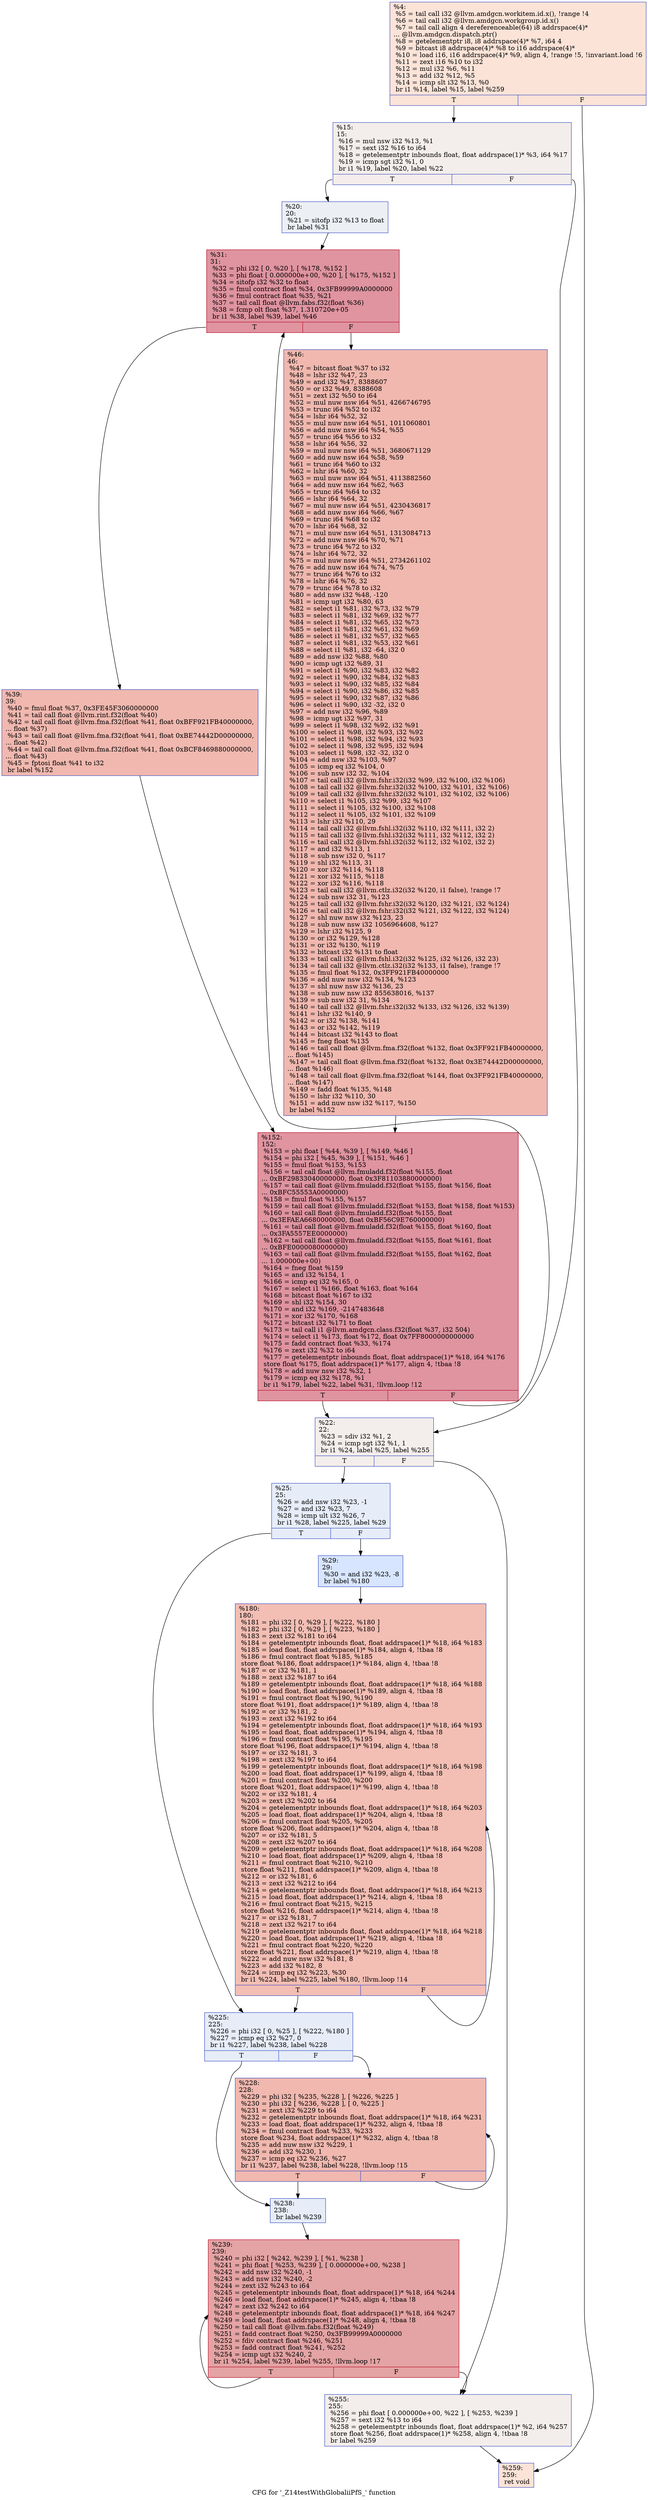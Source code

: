 digraph "CFG for '_Z14testWithGlobaliiPfS_' function" {
	label="CFG for '_Z14testWithGlobaliiPfS_' function";

	Node0x4c95340 [shape=record,color="#3d50c3ff", style=filled, fillcolor="#f6bfa670",label="{%4:\l  %5 = tail call i32 @llvm.amdgcn.workitem.id.x(), !range !4\l  %6 = tail call i32 @llvm.amdgcn.workgroup.id.x()\l  %7 = tail call align 4 dereferenceable(64) i8 addrspace(4)*\l... @llvm.amdgcn.dispatch.ptr()\l  %8 = getelementptr i8, i8 addrspace(4)* %7, i64 4\l  %9 = bitcast i8 addrspace(4)* %8 to i16 addrspace(4)*\l  %10 = load i16, i16 addrspace(4)* %9, align 4, !range !5, !invariant.load !6\l  %11 = zext i16 %10 to i32\l  %12 = mul i32 %6, %11\l  %13 = add i32 %12, %5\l  %14 = icmp slt i32 %13, %0\l  br i1 %14, label %15, label %259\l|{<s0>T|<s1>F}}"];
	Node0x4c95340:s0 -> Node0x4c95390;
	Node0x4c95340:s1 -> Node0x4c972d0;
	Node0x4c95390 [shape=record,color="#3d50c3ff", style=filled, fillcolor="#e5d8d170",label="{%15:\l15:                                               \l  %16 = mul nsw i32 %13, %1\l  %17 = sext i32 %16 to i64\l  %18 = getelementptr inbounds float, float addrspace(1)* %3, i64 %17\l  %19 = icmp sgt i32 %1, 0\l  br i1 %19, label %20, label %22\l|{<s0>T|<s1>F}}"];
	Node0x4c95390:s0 -> Node0x4c976e0;
	Node0x4c95390:s1 -> Node0x4c97730;
	Node0x4c976e0 [shape=record,color="#3d50c3ff", style=filled, fillcolor="#d4dbe670",label="{%20:\l20:                                               \l  %21 = sitofp i32 %13 to float\l  br label %31\l}"];
	Node0x4c976e0 -> Node0x4c978e0;
	Node0x4c97730 [shape=record,color="#3d50c3ff", style=filled, fillcolor="#e5d8d170",label="{%22:\l22:                                               \l  %23 = sdiv i32 %1, 2\l  %24 = icmp sgt i32 %1, 1\l  br i1 %24, label %25, label %255\l|{<s0>T|<s1>F}}"];
	Node0x4c97730:s0 -> Node0x4c97b20;
	Node0x4c97730:s1 -> Node0x4c97b70;
	Node0x4c97b20 [shape=record,color="#3d50c3ff", style=filled, fillcolor="#c7d7f070",label="{%25:\l25:                                               \l  %26 = add nsw i32 %23, -1\l  %27 = and i32 %23, 7\l  %28 = icmp ult i32 %26, 7\l  br i1 %28, label %225, label %29\l|{<s0>T|<s1>F}}"];
	Node0x4c97b20:s0 -> Node0x4c97ec0;
	Node0x4c97b20:s1 -> Node0x4c97f10;
	Node0x4c97f10 [shape=record,color="#3d50c3ff", style=filled, fillcolor="#a7c5fe70",label="{%29:\l29:                                               \l  %30 = and i32 %23, -8\l  br label %180\l}"];
	Node0x4c97f10 -> Node0x4c98110;
	Node0x4c978e0 [shape=record,color="#b70d28ff", style=filled, fillcolor="#b70d2870",label="{%31:\l31:                                               \l  %32 = phi i32 [ 0, %20 ], [ %178, %152 ]\l  %33 = phi float [ 0.000000e+00, %20 ], [ %175, %152 ]\l  %34 = sitofp i32 %32 to float\l  %35 = fmul contract float %34, 0x3FB99999A0000000\l  %36 = fmul contract float %35, %21\l  %37 = tail call float @llvm.fabs.f32(float %36)\l  %38 = fcmp olt float %37, 1.310720e+05\l  br i1 %38, label %39, label %46\l|{<s0>T|<s1>F}}"];
	Node0x4c978e0:s0 -> Node0x4c99450;
	Node0x4c978e0:s1 -> Node0x4c994e0;
	Node0x4c99450 [shape=record,color="#3d50c3ff", style=filled, fillcolor="#dc5d4a70",label="{%39:\l39:                                               \l  %40 = fmul float %37, 0x3FE45F3060000000\l  %41 = tail call float @llvm.rint.f32(float %40)\l  %42 = tail call float @llvm.fma.f32(float %41, float 0xBFF921FB40000000,\l... float %37)\l  %43 = tail call float @llvm.fma.f32(float %41, float 0xBE74442D00000000,\l... float %42)\l  %44 = tail call float @llvm.fma.f32(float %41, float 0xBCF8469880000000,\l... float %43)\l  %45 = fptosi float %41 to i32\l  br label %152\l}"];
	Node0x4c99450 -> Node0x4c98200;
	Node0x4c994e0 [shape=record,color="#3d50c3ff", style=filled, fillcolor="#dc5d4a70",label="{%46:\l46:                                               \l  %47 = bitcast float %37 to i32\l  %48 = lshr i32 %47, 23\l  %49 = and i32 %47, 8388607\l  %50 = or i32 %49, 8388608\l  %51 = zext i32 %50 to i64\l  %52 = mul nuw nsw i64 %51, 4266746795\l  %53 = trunc i64 %52 to i32\l  %54 = lshr i64 %52, 32\l  %55 = mul nuw nsw i64 %51, 1011060801\l  %56 = add nuw nsw i64 %54, %55\l  %57 = trunc i64 %56 to i32\l  %58 = lshr i64 %56, 32\l  %59 = mul nuw nsw i64 %51, 3680671129\l  %60 = add nuw nsw i64 %58, %59\l  %61 = trunc i64 %60 to i32\l  %62 = lshr i64 %60, 32\l  %63 = mul nuw nsw i64 %51, 4113882560\l  %64 = add nuw nsw i64 %62, %63\l  %65 = trunc i64 %64 to i32\l  %66 = lshr i64 %64, 32\l  %67 = mul nuw nsw i64 %51, 4230436817\l  %68 = add nuw nsw i64 %66, %67\l  %69 = trunc i64 %68 to i32\l  %70 = lshr i64 %68, 32\l  %71 = mul nuw nsw i64 %51, 1313084713\l  %72 = add nuw nsw i64 %70, %71\l  %73 = trunc i64 %72 to i32\l  %74 = lshr i64 %72, 32\l  %75 = mul nuw nsw i64 %51, 2734261102\l  %76 = add nuw nsw i64 %74, %75\l  %77 = trunc i64 %76 to i32\l  %78 = lshr i64 %76, 32\l  %79 = trunc i64 %78 to i32\l  %80 = add nsw i32 %48, -120\l  %81 = icmp ugt i32 %80, 63\l  %82 = select i1 %81, i32 %73, i32 %79\l  %83 = select i1 %81, i32 %69, i32 %77\l  %84 = select i1 %81, i32 %65, i32 %73\l  %85 = select i1 %81, i32 %61, i32 %69\l  %86 = select i1 %81, i32 %57, i32 %65\l  %87 = select i1 %81, i32 %53, i32 %61\l  %88 = select i1 %81, i32 -64, i32 0\l  %89 = add nsw i32 %88, %80\l  %90 = icmp ugt i32 %89, 31\l  %91 = select i1 %90, i32 %83, i32 %82\l  %92 = select i1 %90, i32 %84, i32 %83\l  %93 = select i1 %90, i32 %85, i32 %84\l  %94 = select i1 %90, i32 %86, i32 %85\l  %95 = select i1 %90, i32 %87, i32 %86\l  %96 = select i1 %90, i32 -32, i32 0\l  %97 = add nsw i32 %96, %89\l  %98 = icmp ugt i32 %97, 31\l  %99 = select i1 %98, i32 %92, i32 %91\l  %100 = select i1 %98, i32 %93, i32 %92\l  %101 = select i1 %98, i32 %94, i32 %93\l  %102 = select i1 %98, i32 %95, i32 %94\l  %103 = select i1 %98, i32 -32, i32 0\l  %104 = add nsw i32 %103, %97\l  %105 = icmp eq i32 %104, 0\l  %106 = sub nsw i32 32, %104\l  %107 = tail call i32 @llvm.fshr.i32(i32 %99, i32 %100, i32 %106)\l  %108 = tail call i32 @llvm.fshr.i32(i32 %100, i32 %101, i32 %106)\l  %109 = tail call i32 @llvm.fshr.i32(i32 %101, i32 %102, i32 %106)\l  %110 = select i1 %105, i32 %99, i32 %107\l  %111 = select i1 %105, i32 %100, i32 %108\l  %112 = select i1 %105, i32 %101, i32 %109\l  %113 = lshr i32 %110, 29\l  %114 = tail call i32 @llvm.fshl.i32(i32 %110, i32 %111, i32 2)\l  %115 = tail call i32 @llvm.fshl.i32(i32 %111, i32 %112, i32 2)\l  %116 = tail call i32 @llvm.fshl.i32(i32 %112, i32 %102, i32 2)\l  %117 = and i32 %113, 1\l  %118 = sub nsw i32 0, %117\l  %119 = shl i32 %113, 31\l  %120 = xor i32 %114, %118\l  %121 = xor i32 %115, %118\l  %122 = xor i32 %116, %118\l  %123 = tail call i32 @llvm.ctlz.i32(i32 %120, i1 false), !range !7\l  %124 = sub nsw i32 31, %123\l  %125 = tail call i32 @llvm.fshr.i32(i32 %120, i32 %121, i32 %124)\l  %126 = tail call i32 @llvm.fshr.i32(i32 %121, i32 %122, i32 %124)\l  %127 = shl nuw nsw i32 %123, 23\l  %128 = sub nuw nsw i32 1056964608, %127\l  %129 = lshr i32 %125, 9\l  %130 = or i32 %129, %128\l  %131 = or i32 %130, %119\l  %132 = bitcast i32 %131 to float\l  %133 = tail call i32 @llvm.fshl.i32(i32 %125, i32 %126, i32 23)\l  %134 = tail call i32 @llvm.ctlz.i32(i32 %133, i1 false), !range !7\l  %135 = fmul float %132, 0x3FF921FB40000000\l  %136 = add nuw nsw i32 %134, %123\l  %137 = shl nuw nsw i32 %136, 23\l  %138 = sub nuw nsw i32 855638016, %137\l  %139 = sub nsw i32 31, %134\l  %140 = tail call i32 @llvm.fshr.i32(i32 %133, i32 %126, i32 %139)\l  %141 = lshr i32 %140, 9\l  %142 = or i32 %138, %141\l  %143 = or i32 %142, %119\l  %144 = bitcast i32 %143 to float\l  %145 = fneg float %135\l  %146 = tail call float @llvm.fma.f32(float %132, float 0x3FF921FB40000000,\l... float %145)\l  %147 = tail call float @llvm.fma.f32(float %132, float 0x3E74442D00000000,\l... float %146)\l  %148 = tail call float @llvm.fma.f32(float %144, float 0x3FF921FB40000000,\l... float %147)\l  %149 = fadd float %135, %148\l  %150 = lshr i32 %110, 30\l  %151 = add nuw nsw i32 %117, %150\l  br label %152\l}"];
	Node0x4c994e0 -> Node0x4c98200;
	Node0x4c98200 [shape=record,color="#b70d28ff", style=filled, fillcolor="#b70d2870",label="{%152:\l152:                                              \l  %153 = phi float [ %44, %39 ], [ %149, %46 ]\l  %154 = phi i32 [ %45, %39 ], [ %151, %46 ]\l  %155 = fmul float %153, %153\l  %156 = tail call float @llvm.fmuladd.f32(float %155, float\l... 0xBF29833040000000, float 0x3F81103880000000)\l  %157 = tail call float @llvm.fmuladd.f32(float %155, float %156, float\l... 0xBFC55553A0000000)\l  %158 = fmul float %155, %157\l  %159 = tail call float @llvm.fmuladd.f32(float %153, float %158, float %153)\l  %160 = tail call float @llvm.fmuladd.f32(float %155, float\l... 0x3EFAEA6680000000, float 0xBF56C9E760000000)\l  %161 = tail call float @llvm.fmuladd.f32(float %155, float %160, float\l... 0x3FA5557EE0000000)\l  %162 = tail call float @llvm.fmuladd.f32(float %155, float %161, float\l... 0xBFE0000080000000)\l  %163 = tail call float @llvm.fmuladd.f32(float %155, float %162, float\l... 1.000000e+00)\l  %164 = fneg float %159\l  %165 = and i32 %154, 1\l  %166 = icmp eq i32 %165, 0\l  %167 = select i1 %166, float %163, float %164\l  %168 = bitcast float %167 to i32\l  %169 = shl i32 %154, 30\l  %170 = and i32 %169, -2147483648\l  %171 = xor i32 %170, %168\l  %172 = bitcast i32 %171 to float\l  %173 = tail call i1 @llvm.amdgcn.class.f32(float %37, i32 504)\l  %174 = select i1 %173, float %172, float 0x7FF8000000000000\l  %175 = fadd contract float %33, %174\l  %176 = zext i32 %32 to i64\l  %177 = getelementptr inbounds float, float addrspace(1)* %18, i64 %176\l  store float %175, float addrspace(1)* %177, align 4, !tbaa !8\l  %178 = add nuw nsw i32 %32, 1\l  %179 = icmp eq i32 %178, %1\l  br i1 %179, label %22, label %31, !llvm.loop !12\l|{<s0>T|<s1>F}}"];
	Node0x4c98200:s0 -> Node0x4c97730;
	Node0x4c98200:s1 -> Node0x4c978e0;
	Node0x4c98110 [shape=record,color="#3d50c3ff", style=filled, fillcolor="#e36c5570",label="{%180:\l180:                                              \l  %181 = phi i32 [ 0, %29 ], [ %222, %180 ]\l  %182 = phi i32 [ 0, %29 ], [ %223, %180 ]\l  %183 = zext i32 %181 to i64\l  %184 = getelementptr inbounds float, float addrspace(1)* %18, i64 %183\l  %185 = load float, float addrspace(1)* %184, align 4, !tbaa !8\l  %186 = fmul contract float %185, %185\l  store float %186, float addrspace(1)* %184, align 4, !tbaa !8\l  %187 = or i32 %181, 1\l  %188 = zext i32 %187 to i64\l  %189 = getelementptr inbounds float, float addrspace(1)* %18, i64 %188\l  %190 = load float, float addrspace(1)* %189, align 4, !tbaa !8\l  %191 = fmul contract float %190, %190\l  store float %191, float addrspace(1)* %189, align 4, !tbaa !8\l  %192 = or i32 %181, 2\l  %193 = zext i32 %192 to i64\l  %194 = getelementptr inbounds float, float addrspace(1)* %18, i64 %193\l  %195 = load float, float addrspace(1)* %194, align 4, !tbaa !8\l  %196 = fmul contract float %195, %195\l  store float %196, float addrspace(1)* %194, align 4, !tbaa !8\l  %197 = or i32 %181, 3\l  %198 = zext i32 %197 to i64\l  %199 = getelementptr inbounds float, float addrspace(1)* %18, i64 %198\l  %200 = load float, float addrspace(1)* %199, align 4, !tbaa !8\l  %201 = fmul contract float %200, %200\l  store float %201, float addrspace(1)* %199, align 4, !tbaa !8\l  %202 = or i32 %181, 4\l  %203 = zext i32 %202 to i64\l  %204 = getelementptr inbounds float, float addrspace(1)* %18, i64 %203\l  %205 = load float, float addrspace(1)* %204, align 4, !tbaa !8\l  %206 = fmul contract float %205, %205\l  store float %206, float addrspace(1)* %204, align 4, !tbaa !8\l  %207 = or i32 %181, 5\l  %208 = zext i32 %207 to i64\l  %209 = getelementptr inbounds float, float addrspace(1)* %18, i64 %208\l  %210 = load float, float addrspace(1)* %209, align 4, !tbaa !8\l  %211 = fmul contract float %210, %210\l  store float %211, float addrspace(1)* %209, align 4, !tbaa !8\l  %212 = or i32 %181, 6\l  %213 = zext i32 %212 to i64\l  %214 = getelementptr inbounds float, float addrspace(1)* %18, i64 %213\l  %215 = load float, float addrspace(1)* %214, align 4, !tbaa !8\l  %216 = fmul contract float %215, %215\l  store float %216, float addrspace(1)* %214, align 4, !tbaa !8\l  %217 = or i32 %181, 7\l  %218 = zext i32 %217 to i64\l  %219 = getelementptr inbounds float, float addrspace(1)* %18, i64 %218\l  %220 = load float, float addrspace(1)* %219, align 4, !tbaa !8\l  %221 = fmul contract float %220, %220\l  store float %221, float addrspace(1)* %219, align 4, !tbaa !8\l  %222 = add nuw nsw i32 %181, 8\l  %223 = add i32 %182, 8\l  %224 = icmp eq i32 %223, %30\l  br i1 %224, label %225, label %180, !llvm.loop !14\l|{<s0>T|<s1>F}}"];
	Node0x4c98110:s0 -> Node0x4c97ec0;
	Node0x4c98110:s1 -> Node0x4c98110;
	Node0x4c97ec0 [shape=record,color="#3d50c3ff", style=filled, fillcolor="#c7d7f070",label="{%225:\l225:                                              \l  %226 = phi i32 [ 0, %25 ], [ %222, %180 ]\l  %227 = icmp eq i32 %27, 0\l  br i1 %227, label %238, label %228\l|{<s0>T|<s1>F}}"];
	Node0x4c97ec0:s0 -> Node0x4ca3d00;
	Node0x4c97ec0:s1 -> Node0x4ca3d50;
	Node0x4ca3d50 [shape=record,color="#3d50c3ff", style=filled, fillcolor="#dc5d4a70",label="{%228:\l228:                                              \l  %229 = phi i32 [ %235, %228 ], [ %226, %225 ]\l  %230 = phi i32 [ %236, %228 ], [ 0, %225 ]\l  %231 = zext i32 %229 to i64\l  %232 = getelementptr inbounds float, float addrspace(1)* %18, i64 %231\l  %233 = load float, float addrspace(1)* %232, align 4, !tbaa !8\l  %234 = fmul contract float %233, %233\l  store float %234, float addrspace(1)* %232, align 4, !tbaa !8\l  %235 = add nuw nsw i32 %229, 1\l  %236 = add i32 %230, 1\l  %237 = icmp eq i32 %236, %27\l  br i1 %237, label %238, label %228, !llvm.loop !15\l|{<s0>T|<s1>F}}"];
	Node0x4ca3d50:s0 -> Node0x4ca3d00;
	Node0x4ca3d50:s1 -> Node0x4ca3d50;
	Node0x4ca3d00 [shape=record,color="#3d50c3ff", style=filled, fillcolor="#c7d7f070",label="{%238:\l238:                                              \l  br label %239\l}"];
	Node0x4ca3d00 -> Node0x4ca4620;
	Node0x4ca4620 [shape=record,color="#b70d28ff", style=filled, fillcolor="#c32e3170",label="{%239:\l239:                                              \l  %240 = phi i32 [ %242, %239 ], [ %1, %238 ]\l  %241 = phi float [ %253, %239 ], [ 0.000000e+00, %238 ]\l  %242 = add nsw i32 %240, -1\l  %243 = add nsw i32 %240, -2\l  %244 = zext i32 %243 to i64\l  %245 = getelementptr inbounds float, float addrspace(1)* %18, i64 %244\l  %246 = load float, float addrspace(1)* %245, align 4, !tbaa !8\l  %247 = zext i32 %242 to i64\l  %248 = getelementptr inbounds float, float addrspace(1)* %18, i64 %247\l  %249 = load float, float addrspace(1)* %248, align 4, !tbaa !8\l  %250 = tail call float @llvm.fabs.f32(float %249)\l  %251 = fadd contract float %250, 0x3FB99999A0000000\l  %252 = fdiv contract float %246, %251\l  %253 = fadd contract float %241, %252\l  %254 = icmp ugt i32 %240, 2\l  br i1 %254, label %239, label %255, !llvm.loop !17\l|{<s0>T|<s1>F}}"];
	Node0x4ca4620:s0 -> Node0x4ca4620;
	Node0x4ca4620:s1 -> Node0x4c97b70;
	Node0x4c97b70 [shape=record,color="#3d50c3ff", style=filled, fillcolor="#e5d8d170",label="{%255:\l255:                                              \l  %256 = phi float [ 0.000000e+00, %22 ], [ %253, %239 ]\l  %257 = sext i32 %13 to i64\l  %258 = getelementptr inbounds float, float addrspace(1)* %2, i64 %257\l  store float %256, float addrspace(1)* %258, align 4, !tbaa !8\l  br label %259\l}"];
	Node0x4c97b70 -> Node0x4c972d0;
	Node0x4c972d0 [shape=record,color="#3d50c3ff", style=filled, fillcolor="#f6bfa670",label="{%259:\l259:                                              \l  ret void\l}"];
}
